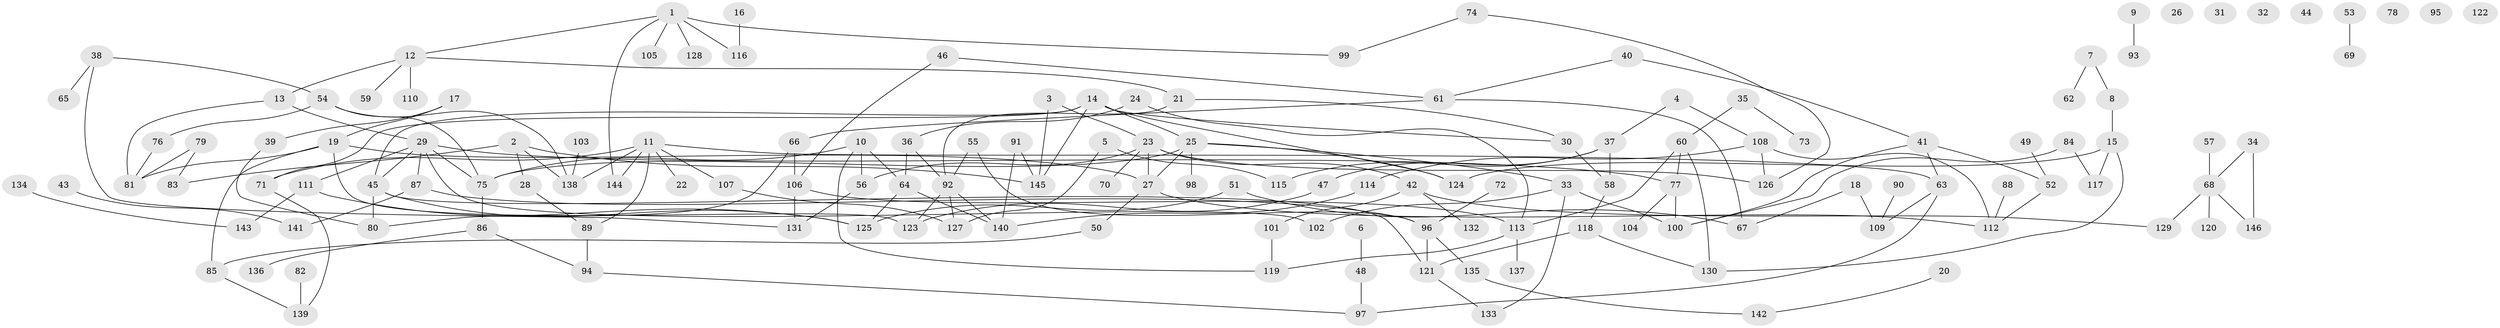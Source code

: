 // Generated by graph-tools (version 1.1) at 2025/40/03/09/25 04:40:04]
// undirected, 146 vertices, 188 edges
graph export_dot {
graph [start="1"]
  node [color=gray90,style=filled];
  1;
  2;
  3;
  4;
  5;
  6;
  7;
  8;
  9;
  10;
  11;
  12;
  13;
  14;
  15;
  16;
  17;
  18;
  19;
  20;
  21;
  22;
  23;
  24;
  25;
  26;
  27;
  28;
  29;
  30;
  31;
  32;
  33;
  34;
  35;
  36;
  37;
  38;
  39;
  40;
  41;
  42;
  43;
  44;
  45;
  46;
  47;
  48;
  49;
  50;
  51;
  52;
  53;
  54;
  55;
  56;
  57;
  58;
  59;
  60;
  61;
  62;
  63;
  64;
  65;
  66;
  67;
  68;
  69;
  70;
  71;
  72;
  73;
  74;
  75;
  76;
  77;
  78;
  79;
  80;
  81;
  82;
  83;
  84;
  85;
  86;
  87;
  88;
  89;
  90;
  91;
  92;
  93;
  94;
  95;
  96;
  97;
  98;
  99;
  100;
  101;
  102;
  103;
  104;
  105;
  106;
  107;
  108;
  109;
  110;
  111;
  112;
  113;
  114;
  115;
  116;
  117;
  118;
  119;
  120;
  121;
  122;
  123;
  124;
  125;
  126;
  127;
  128;
  129;
  130;
  131;
  132;
  133;
  134;
  135;
  136;
  137;
  138;
  139;
  140;
  141;
  142;
  143;
  144;
  145;
  146;
  1 -- 12;
  1 -- 99;
  1 -- 105;
  1 -- 116;
  1 -- 128;
  1 -- 144;
  2 -- 28;
  2 -- 83;
  2 -- 138;
  2 -- 145;
  3 -- 23;
  3 -- 145;
  4 -- 37;
  4 -- 108;
  5 -- 115;
  5 -- 127;
  6 -- 48;
  7 -- 8;
  7 -- 62;
  8 -- 15;
  9 -- 93;
  10 -- 56;
  10 -- 64;
  10 -- 75;
  10 -- 119;
  11 -- 22;
  11 -- 63;
  11 -- 71;
  11 -- 89;
  11 -- 107;
  11 -- 138;
  11 -- 144;
  12 -- 13;
  12 -- 21;
  12 -- 59;
  12 -- 110;
  13 -- 29;
  13 -- 81;
  14 -- 25;
  14 -- 30;
  14 -- 45;
  14 -- 71;
  14 -- 124;
  14 -- 145;
  15 -- 117;
  15 -- 124;
  15 -- 130;
  16 -- 116;
  17 -- 19;
  17 -- 39;
  18 -- 67;
  18 -- 109;
  19 -- 27;
  19 -- 81;
  19 -- 85;
  19 -- 123;
  20 -- 142;
  21 -- 30;
  21 -- 92;
  23 -- 27;
  23 -- 42;
  23 -- 56;
  23 -- 70;
  23 -- 126;
  24 -- 36;
  24 -- 113;
  25 -- 27;
  25 -- 33;
  25 -- 75;
  25 -- 98;
  25 -- 124;
  27 -- 50;
  27 -- 112;
  28 -- 89;
  29 -- 45;
  29 -- 75;
  29 -- 77;
  29 -- 87;
  29 -- 102;
  29 -- 111;
  30 -- 58;
  33 -- 100;
  33 -- 102;
  33 -- 133;
  34 -- 68;
  34 -- 146;
  35 -- 60;
  35 -- 73;
  36 -- 64;
  36 -- 92;
  37 -- 47;
  37 -- 58;
  37 -- 115;
  38 -- 54;
  38 -- 65;
  38 -- 131;
  39 -- 80;
  40 -- 41;
  40 -- 61;
  41 -- 52;
  41 -- 63;
  41 -- 100;
  42 -- 101;
  42 -- 129;
  42 -- 132;
  43 -- 141;
  45 -- 80;
  45 -- 121;
  45 -- 125;
  46 -- 61;
  46 -- 106;
  47 -- 123;
  48 -- 97;
  49 -- 52;
  50 -- 85;
  51 -- 67;
  51 -- 125;
  52 -- 112;
  53 -- 69;
  54 -- 75;
  54 -- 76;
  54 -- 138;
  55 -- 92;
  55 -- 96;
  56 -- 131;
  57 -- 68;
  58 -- 118;
  60 -- 77;
  60 -- 113;
  60 -- 130;
  61 -- 66;
  61 -- 67;
  63 -- 97;
  63 -- 109;
  64 -- 125;
  64 -- 140;
  66 -- 80;
  66 -- 106;
  68 -- 120;
  68 -- 129;
  68 -- 146;
  71 -- 139;
  72 -- 96;
  74 -- 99;
  74 -- 126;
  75 -- 86;
  76 -- 81;
  77 -- 100;
  77 -- 104;
  79 -- 81;
  79 -- 83;
  82 -- 139;
  84 -- 100;
  84 -- 117;
  85 -- 139;
  86 -- 94;
  86 -- 136;
  87 -- 96;
  87 -- 141;
  88 -- 112;
  89 -- 94;
  90 -- 109;
  91 -- 140;
  91 -- 145;
  92 -- 123;
  92 -- 127;
  92 -- 140;
  94 -- 97;
  96 -- 121;
  96 -- 135;
  101 -- 119;
  103 -- 138;
  106 -- 113;
  106 -- 131;
  107 -- 127;
  108 -- 112;
  108 -- 114;
  108 -- 126;
  111 -- 125;
  111 -- 143;
  113 -- 119;
  113 -- 137;
  114 -- 140;
  118 -- 121;
  118 -- 130;
  121 -- 133;
  134 -- 143;
  135 -- 142;
}
